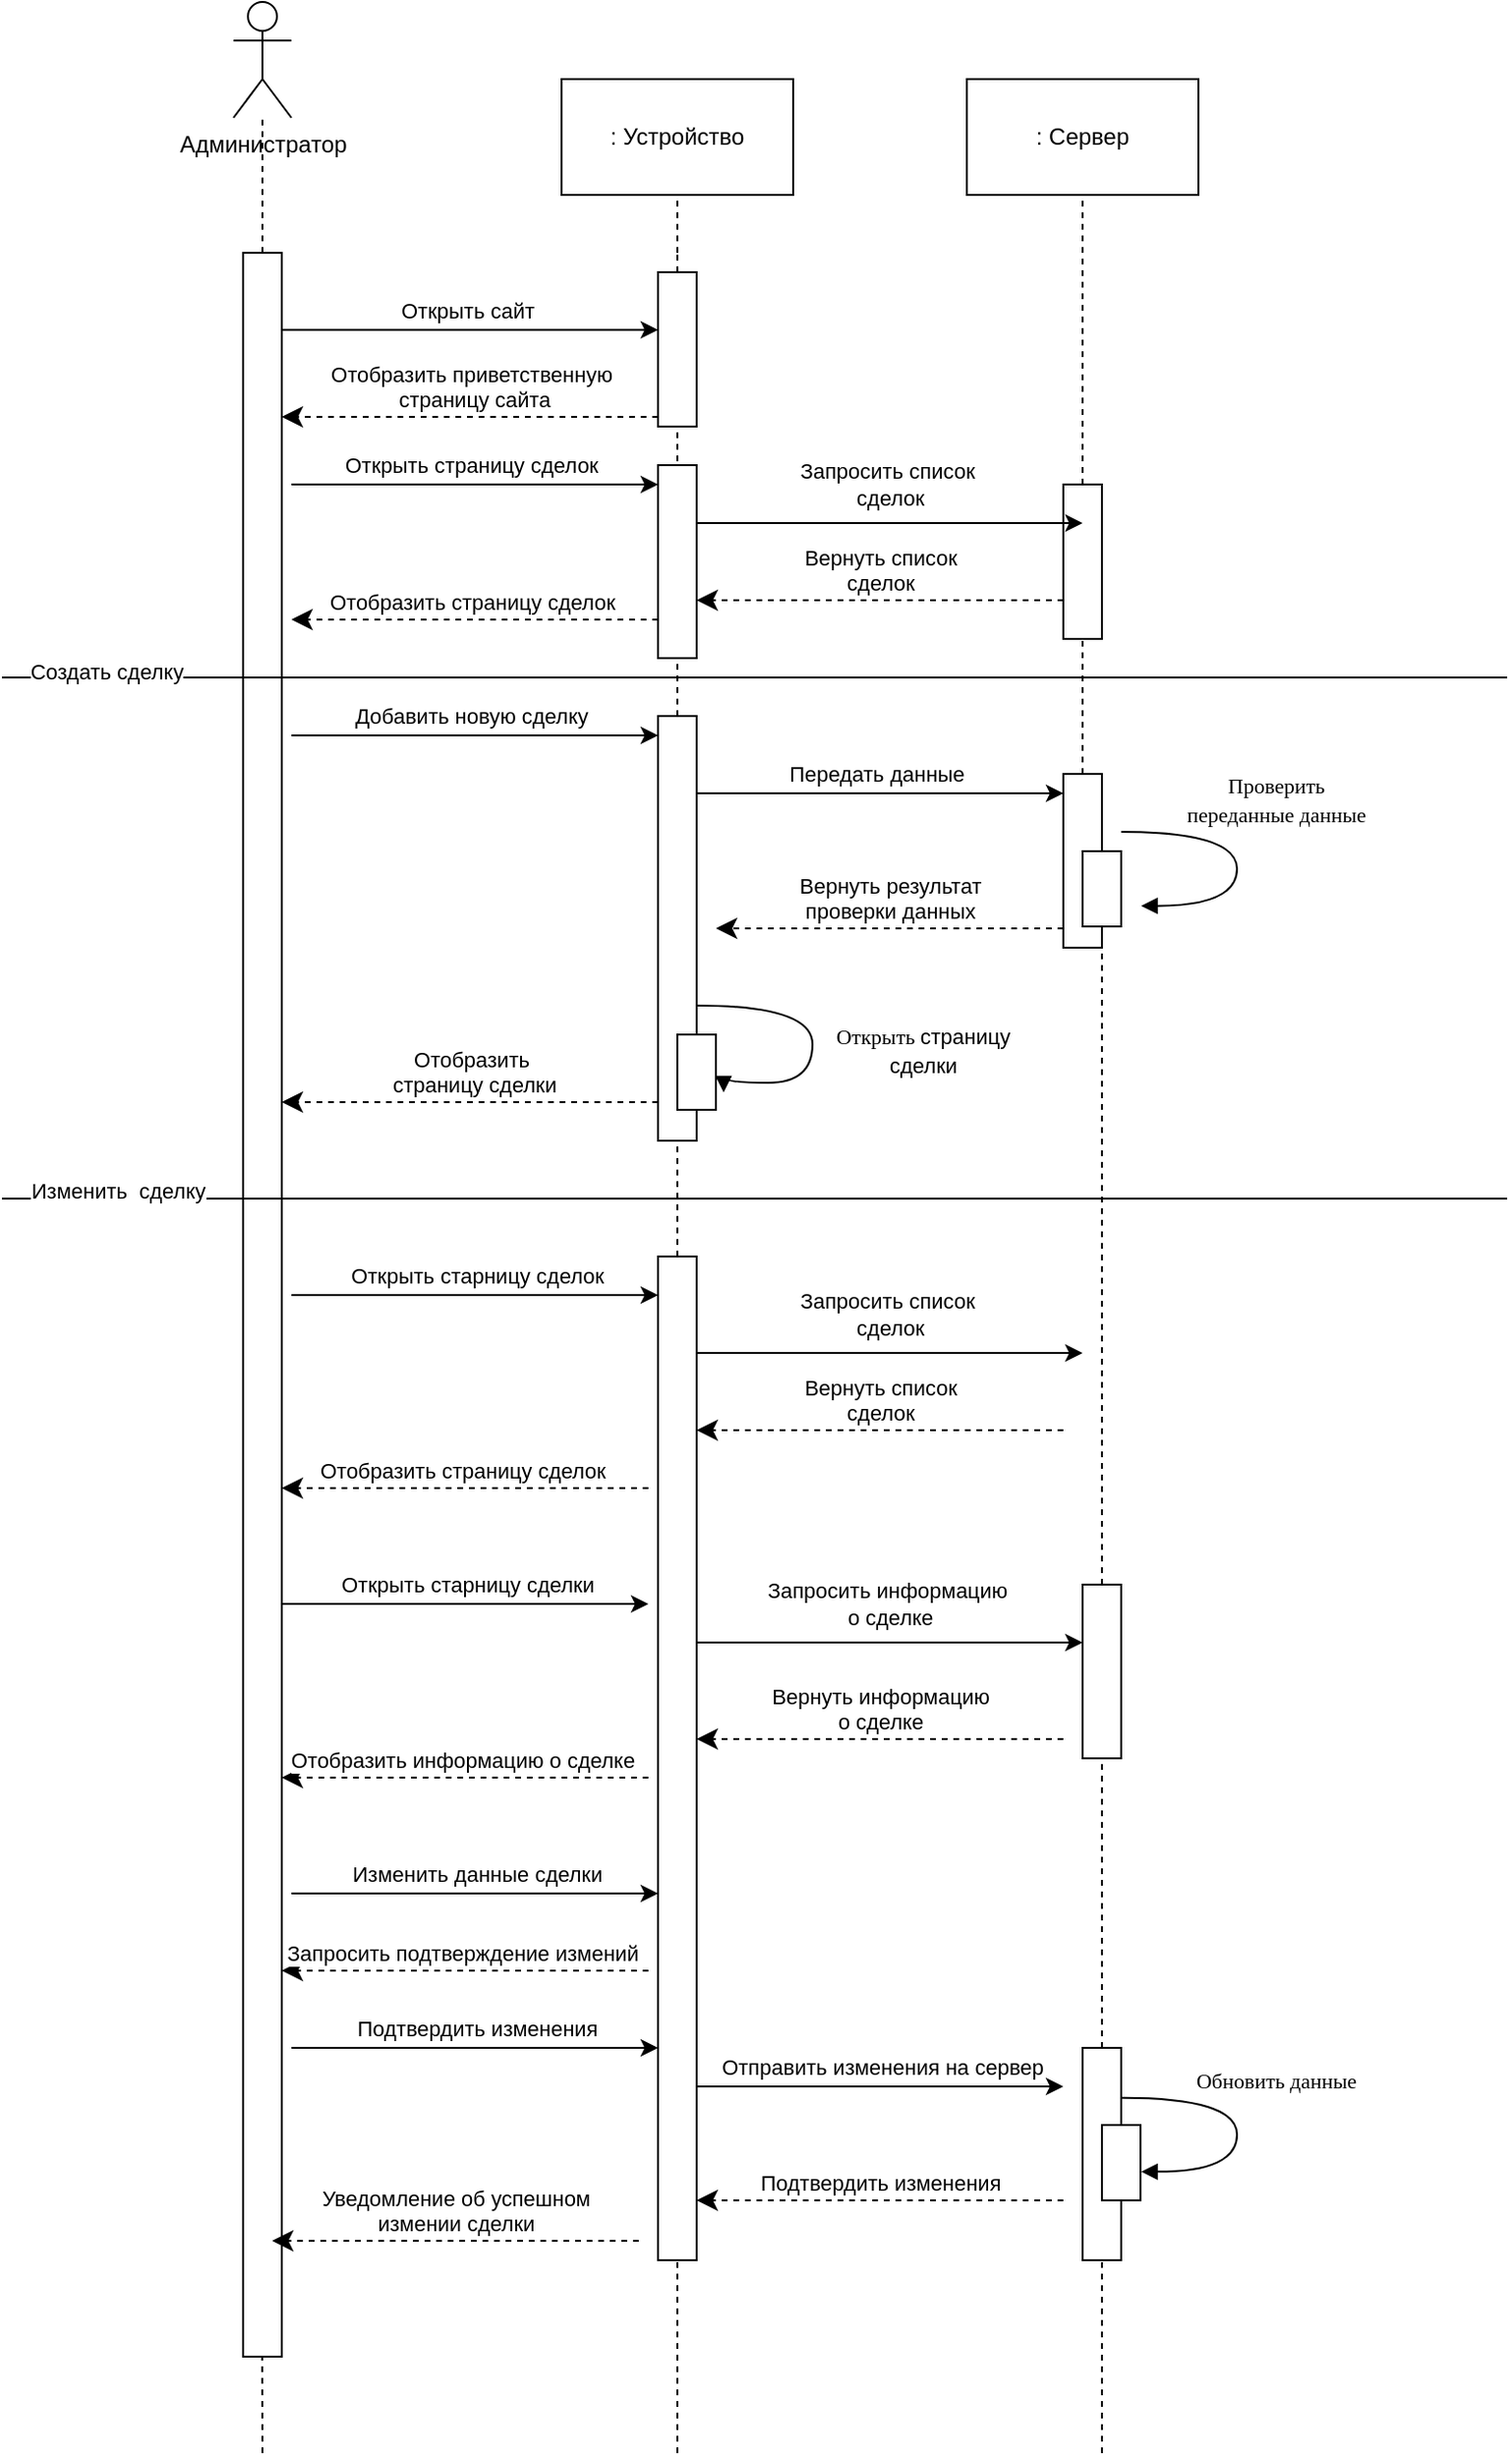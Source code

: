 <mxfile version="22.0.2" type="device">
  <diagram name="Страница — 1" id="QheiP6FYDaWY30L5TJRV">
    <mxGraphModel dx="1418" dy="828" grid="1" gridSize="10" guides="1" tooltips="1" connect="1" arrows="1" fold="1" page="1" pageScale="1" pageWidth="827" pageHeight="1169" background="#ffffff" math="0" shadow="0">
      <root>
        <mxCell id="0" />
        <mxCell id="1" parent="0" />
        <mxCell id="4-v8WGSnHiIDi6gtvXBV-103" value="" style="endArrow=none;dashed=1;html=1;rounded=0;" parent="1" edge="1">
          <mxGeometry width="50" height="50" relative="1" as="geometry">
            <mxPoint x="135" y="1300" as="sourcePoint" />
            <mxPoint x="134.5" y="1130" as="targetPoint" />
          </mxGeometry>
        </mxCell>
        <mxCell id="4-v8WGSnHiIDi6gtvXBV-1" value="" style="endArrow=none;dashed=1;html=1;rounded=0;" parent="1" source="4-v8WGSnHiIDi6gtvXBV-2" edge="1" target="4-v8WGSnHiIDi6gtvXBV-6">
          <mxGeometry width="50" height="50" relative="1" as="geometry">
            <mxPoint x="135" y="600" as="sourcePoint" />
            <mxPoint x="135" y="130" as="targetPoint" />
          </mxGeometry>
        </mxCell>
        <mxCell id="4-v8WGSnHiIDi6gtvXBV-2" value="" style="html=1;points=[[0,0,0,0,5],[0,1,0,0,-5],[1,0,0,0,5],[1,1,0,0,-5]];perimeter=orthogonalPerimeter;outlineConnect=0;targetShapes=umlLifeline;portConstraint=eastwest;newEdgeStyle={&quot;curved&quot;:0,&quot;rounded&quot;:0};" parent="1" vertex="1">
          <mxGeometry x="125" y="160" width="20" height="1090" as="geometry" />
        </mxCell>
        <mxCell id="4-v8WGSnHiIDi6gtvXBV-3" value="" style="endArrow=none;dashed=1;html=1;rounded=0;" parent="1" source="4-v8WGSnHiIDi6gtvXBV-33" edge="1">
          <mxGeometry width="50" height="50" relative="1" as="geometry">
            <mxPoint x="560" y="600" as="sourcePoint" />
            <mxPoint x="560" y="130" as="targetPoint" />
          </mxGeometry>
        </mxCell>
        <mxCell id="4-v8WGSnHiIDi6gtvXBV-4" value="" style="endArrow=none;dashed=1;html=1;rounded=0;" parent="1" source="4-v8WGSnHiIDi6gtvXBV-63" target="4-v8WGSnHiIDi6gtvXBV-5" edge="1">
          <mxGeometry width="50" height="50" relative="1" as="geometry">
            <mxPoint x="560" y="1210" as="sourcePoint" />
            <mxPoint x="560" y="130" as="targetPoint" />
          </mxGeometry>
        </mxCell>
        <mxCell id="4-v8WGSnHiIDi6gtvXBV-5" value="" style="html=1;points=[[0,0,0,0,5],[0,1,0,0,-5],[1,0,0,0,5],[1,1,0,0,-5]];perimeter=orthogonalPerimeter;outlineConnect=0;targetShapes=umlLifeline;portConstraint=eastwest;newEdgeStyle={&quot;curved&quot;:0,&quot;rounded&quot;:0};" parent="1" vertex="1">
          <mxGeometry x="550" y="430" width="20" height="90" as="geometry" />
        </mxCell>
        <mxCell id="4-v8WGSnHiIDi6gtvXBV-6" value="Администратор" style="shape=umlActor;verticalLabelPosition=bottom;verticalAlign=top;html=1;outlineConnect=0;" parent="1" vertex="1">
          <mxGeometry x="120" y="30" width="30" height="60" as="geometry" />
        </mxCell>
        <mxCell id="4-v8WGSnHiIDi6gtvXBV-7" value="" style="endArrow=none;dashed=1;html=1;rounded=0;" parent="1" edge="1">
          <mxGeometry width="50" height="50" relative="1" as="geometry">
            <mxPoint x="350" y="160.0" as="sourcePoint" />
            <mxPoint x="350" y="130" as="targetPoint" />
          </mxGeometry>
        </mxCell>
        <mxCell id="4-v8WGSnHiIDi6gtvXBV-8" value="" style="endArrow=none;dashed=1;html=1;rounded=0;" parent="1" source="4-v8WGSnHiIDi6gtvXBV-25" edge="1">
          <mxGeometry width="50" height="50" relative="1" as="geometry">
            <mxPoint x="350" y="640" as="sourcePoint" />
            <mxPoint x="350" y="160" as="targetPoint" />
          </mxGeometry>
        </mxCell>
        <mxCell id="4-v8WGSnHiIDi6gtvXBV-9" value=": Устройство" style="rounded=0;whiteSpace=wrap;html=1;" parent="1" vertex="1">
          <mxGeometry x="290" y="70" width="120" height="60" as="geometry" />
        </mxCell>
        <mxCell id="4-v8WGSnHiIDi6gtvXBV-10" value=": Сервер" style="rounded=0;whiteSpace=wrap;html=1;" parent="1" vertex="1">
          <mxGeometry x="500" y="70" width="120" height="60" as="geometry" />
        </mxCell>
        <mxCell id="4-v8WGSnHiIDi6gtvXBV-11" value="" style="endArrow=classic;html=1;rounded=0;entryX=0;entryY=0.095;entryDx=0;entryDy=0;entryPerimeter=0;" parent="1" source="4-v8WGSnHiIDi6gtvXBV-2" edge="1">
          <mxGeometry width="50" height="50" relative="1" as="geometry">
            <mxPoint x="250" y="330" as="sourcePoint" />
            <mxPoint x="340" y="199.9" as="targetPoint" />
          </mxGeometry>
        </mxCell>
        <mxCell id="4-v8WGSnHiIDi6gtvXBV-12" value="Открыть сайт" style="edgeLabel;html=1;align=center;verticalAlign=middle;resizable=0;points=[];" parent="4-v8WGSnHiIDi6gtvXBV-11" vertex="1" connectable="0">
          <mxGeometry x="-0.019" y="1" relative="1" as="geometry">
            <mxPoint y="-9" as="offset" />
          </mxGeometry>
        </mxCell>
        <mxCell id="4-v8WGSnHiIDi6gtvXBV-13" value="Отобразить приветственную&lt;br&gt;&amp;nbsp;страницу сайта" style="html=1;verticalAlign=bottom;endArrow=classic;dashed=1;endSize=8;curved=0;rounded=0;exitX=0;exitY=1;exitDx=0;exitDy=-5;exitPerimeter=0;endFill=1;" parent="1" source="4-v8WGSnHiIDi6gtvXBV-25" target="4-v8WGSnHiIDi6gtvXBV-2" edge="1">
          <mxGeometry relative="1" as="geometry">
            <mxPoint x="330" y="240" as="sourcePoint" />
            <mxPoint x="240" y="240" as="targetPoint" />
          </mxGeometry>
        </mxCell>
        <mxCell id="4-v8WGSnHiIDi6gtvXBV-14" value="" style="endArrow=classic;html=1;rounded=0;" parent="1" edge="1">
          <mxGeometry width="50" height="50" relative="1" as="geometry">
            <mxPoint x="150" y="280" as="sourcePoint" />
            <mxPoint x="340" y="280.0" as="targetPoint" />
          </mxGeometry>
        </mxCell>
        <mxCell id="4-v8WGSnHiIDi6gtvXBV-15" value="Открыть страницу сделок" style="edgeLabel;html=1;align=center;verticalAlign=middle;resizable=0;points=[];" parent="4-v8WGSnHiIDi6gtvXBV-14" vertex="1" connectable="0">
          <mxGeometry x="-0.173" y="-2" relative="1" as="geometry">
            <mxPoint x="14" y="-12" as="offset" />
          </mxGeometry>
        </mxCell>
        <mxCell id="4-v8WGSnHiIDi6gtvXBV-16" value="Отобразить&amp;nbsp;страницу сделок&amp;nbsp;" style="html=1;verticalAlign=bottom;endArrow=classic;dashed=1;endSize=8;curved=0;rounded=0;endFill=1;" parent="1" edge="1">
          <mxGeometry relative="1" as="geometry">
            <mxPoint x="340" y="350" as="sourcePoint" />
            <mxPoint x="150" y="350" as="targetPoint" />
          </mxGeometry>
        </mxCell>
        <mxCell id="4-v8WGSnHiIDi6gtvXBV-17" value="" style="endArrow=classic;html=1;rounded=0;" parent="1" edge="1">
          <mxGeometry width="50" height="50" relative="1" as="geometry">
            <mxPoint x="150" y="410" as="sourcePoint" />
            <mxPoint x="340" y="410" as="targetPoint" />
          </mxGeometry>
        </mxCell>
        <mxCell id="4-v8WGSnHiIDi6gtvXBV-18" value="Добавить новую сделку" style="edgeLabel;html=1;align=center;verticalAlign=middle;resizable=0;points=[];" parent="4-v8WGSnHiIDi6gtvXBV-17" vertex="1" connectable="0">
          <mxGeometry x="-0.173" y="-2" relative="1" as="geometry">
            <mxPoint x="14" y="-12" as="offset" />
          </mxGeometry>
        </mxCell>
        <mxCell id="4-v8WGSnHiIDi6gtvXBV-19" value="" style="endArrow=classic;html=1;rounded=0;" parent="1" target="4-v8WGSnHiIDi6gtvXBV-5" edge="1">
          <mxGeometry width="50" height="50" relative="1" as="geometry">
            <mxPoint x="360" y="440" as="sourcePoint" />
            <mxPoint x="550" y="440" as="targetPoint" />
          </mxGeometry>
        </mxCell>
        <mxCell id="4-v8WGSnHiIDi6gtvXBV-20" value="Передать данные" style="edgeLabel;html=1;align=center;verticalAlign=middle;resizable=0;points=[];" parent="4-v8WGSnHiIDi6gtvXBV-19" vertex="1" connectable="0">
          <mxGeometry x="-0.173" y="-2" relative="1" as="geometry">
            <mxPoint x="14" y="-12" as="offset" />
          </mxGeometry>
        </mxCell>
        <mxCell id="4-v8WGSnHiIDi6gtvXBV-21" value="" style="html=1;points=[];perimeter=orthogonalPerimeter;rounded=0;shadow=0;comic=0;labelBackgroundColor=none;strokeWidth=1;fontFamily=Verdana;fontSize=12;align=center;" parent="1" vertex="1">
          <mxGeometry x="560" y="470" width="20" height="39" as="geometry" />
        </mxCell>
        <mxCell id="4-v8WGSnHiIDi6gtvXBV-22" value="&lt;span style=&quot;font-size: 11px;&quot;&gt;Обновить данные&lt;/span&gt;" style="html=1;verticalAlign=bottom;endArrow=block;labelBackgroundColor=none;fontFamily=Verdana;fontSize=12;elbow=vertical;edgeStyle=orthogonalEdgeStyle;curved=1;entryX=1;entryY=0.286;entryPerimeter=0;" parent="1" edge="1">
          <mxGeometry x="-0.189" y="20" relative="1" as="geometry">
            <mxPoint x="580" y="1115.83" as="sourcePoint" />
            <mxPoint x="590.333" y="1154.163" as="targetPoint" />
            <Array as="points">
              <mxPoint x="640" y="1115.83" />
              <mxPoint x="640" y="1153.83" />
            </Array>
            <mxPoint as="offset" />
          </mxGeometry>
        </mxCell>
        <mxCell id="4-v8WGSnHiIDi6gtvXBV-23" value="Вернуть результат&lt;br&gt;проверки данных" style="html=1;verticalAlign=bottom;endArrow=classic;dashed=1;endSize=8;curved=0;rounded=0;endFill=1;" parent="1" source="4-v8WGSnHiIDi6gtvXBV-5" edge="1">
          <mxGeometry relative="1" as="geometry">
            <mxPoint x="490" y="510" as="sourcePoint" />
            <mxPoint x="370" y="510" as="targetPoint" />
          </mxGeometry>
        </mxCell>
        <mxCell id="4-v8WGSnHiIDi6gtvXBV-24" value="" style="endArrow=none;dashed=1;html=1;rounded=0;" parent="1" source="4-v8WGSnHiIDi6gtvXBV-27" target="4-v8WGSnHiIDi6gtvXBV-25" edge="1">
          <mxGeometry width="50" height="50" relative="1" as="geometry">
            <mxPoint x="350" y="640" as="sourcePoint" />
            <mxPoint x="350" y="160" as="targetPoint" />
          </mxGeometry>
        </mxCell>
        <mxCell id="4-v8WGSnHiIDi6gtvXBV-25" value="" style="html=1;points=[[0,0,0,0,5],[0,1,0,0,-5],[1,0,0,0,5],[1,1,0,0,-5]];perimeter=orthogonalPerimeter;outlineConnect=0;targetShapes=umlLifeline;portConstraint=eastwest;newEdgeStyle={&quot;curved&quot;:0,&quot;rounded&quot;:0};" parent="1" vertex="1">
          <mxGeometry x="340" y="170" width="20" height="80" as="geometry" />
        </mxCell>
        <mxCell id="4-v8WGSnHiIDi6gtvXBV-26" value="" style="endArrow=none;dashed=1;html=1;rounded=0;" parent="1" source="4-v8WGSnHiIDi6gtvXBV-40" target="4-v8WGSnHiIDi6gtvXBV-27" edge="1">
          <mxGeometry width="50" height="50" relative="1" as="geometry">
            <mxPoint x="350" y="1413.158" as="sourcePoint" />
            <mxPoint x="350" y="250" as="targetPoint" />
          </mxGeometry>
        </mxCell>
        <mxCell id="4-v8WGSnHiIDi6gtvXBV-27" value="" style="html=1;points=[[0,0,0,0,5],[0,1,0,0,-5],[1,0,0,0,5],[1,1,0,0,-5]];perimeter=orthogonalPerimeter;outlineConnect=0;targetShapes=umlLifeline;portConstraint=eastwest;newEdgeStyle={&quot;curved&quot;:0,&quot;rounded&quot;:0};" parent="1" vertex="1">
          <mxGeometry x="340" y="400" width="20" height="220" as="geometry" />
        </mxCell>
        <mxCell id="4-v8WGSnHiIDi6gtvXBV-28" value="" style="html=1;points=[];perimeter=orthogonalPerimeter;rounded=0;shadow=0;comic=0;labelBackgroundColor=none;strokeWidth=1;fontFamily=Verdana;fontSize=12;align=center;" parent="1" vertex="1">
          <mxGeometry x="350" y="565" width="20" height="39" as="geometry" />
        </mxCell>
        <mxCell id="4-v8WGSnHiIDi6gtvXBV-29" value="&lt;font style=&quot;font-size: 11px;&quot;&gt;Открыть&amp;nbsp;&lt;span style=&quot;font-family: Helvetica; background-color: rgb(255, 255, 255);&quot;&gt;страницу&lt;br&gt;сделки&lt;br&gt;&lt;/span&gt;&lt;/font&gt;" style="html=1;verticalAlign=bottom;endArrow=block;labelBackgroundColor=none;fontFamily=Verdana;fontSize=12;elbow=vertical;edgeStyle=orthogonalEdgeStyle;curved=1;entryX=1.2;entryY=0.769;entryPerimeter=0;entryDx=0;entryDy=0;" parent="1" source="4-v8WGSnHiIDi6gtvXBV-27" target="4-v8WGSnHiIDi6gtvXBV-28" edge="1">
          <mxGeometry x="0.371" y="60" relative="1" as="geometry">
            <mxPoint x="360" y="530.0" as="sourcePoint" />
            <mxPoint x="370.333" y="568.333" as="targetPoint" />
            <Array as="points">
              <mxPoint x="420" y="550" />
              <mxPoint x="420" y="590" />
              <mxPoint x="374" y="590" />
            </Array>
            <mxPoint x="60" y="-60" as="offset" />
          </mxGeometry>
        </mxCell>
        <mxCell id="4-v8WGSnHiIDi6gtvXBV-30" value="Отобразить&lt;br&gt;&amp;nbsp;страницу сделки" style="html=1;verticalAlign=bottom;endArrow=classic;dashed=1;endSize=8;curved=0;rounded=0;exitX=0;exitY=1;exitDx=0;exitDy=-5;exitPerimeter=0;endFill=1;" parent="1" edge="1">
          <mxGeometry relative="1" as="geometry">
            <mxPoint x="340" y="600" as="sourcePoint" />
            <mxPoint x="145" y="600" as="targetPoint" />
          </mxGeometry>
        </mxCell>
        <mxCell id="4-v8WGSnHiIDi6gtvXBV-31" value="Вернуть список&lt;br&gt;сделок" style="html=1;verticalAlign=bottom;endArrow=classic;dashed=1;endSize=8;curved=0;rounded=0;endFill=1;" parent="1" edge="1">
          <mxGeometry relative="1" as="geometry">
            <mxPoint x="550" y="340" as="sourcePoint" />
            <mxPoint x="360" y="340" as="targetPoint" />
          </mxGeometry>
        </mxCell>
        <mxCell id="4-v8WGSnHiIDi6gtvXBV-32" value="" style="endArrow=none;dashed=1;html=1;rounded=0;" parent="1" source="4-v8WGSnHiIDi6gtvXBV-5" target="4-v8WGSnHiIDi6gtvXBV-33" edge="1">
          <mxGeometry width="50" height="50" relative="1" as="geometry">
            <mxPoint x="560" y="430" as="sourcePoint" />
            <mxPoint x="560" y="130" as="targetPoint" />
          </mxGeometry>
        </mxCell>
        <mxCell id="4-v8WGSnHiIDi6gtvXBV-33" value="" style="html=1;points=[[0,0,0,0,5],[0,1,0,0,-5],[1,0,0,0,5],[1,1,0,0,-5]];perimeter=orthogonalPerimeter;outlineConnect=0;targetShapes=umlLifeline;portConstraint=eastwest;newEdgeStyle={&quot;curved&quot;:0,&quot;rounded&quot;:0};" parent="1" vertex="1">
          <mxGeometry x="550" y="280" width="20" height="80" as="geometry" />
        </mxCell>
        <mxCell id="4-v8WGSnHiIDi6gtvXBV-34" value="" style="endArrow=classic;html=1;rounded=0;" parent="1" edge="1">
          <mxGeometry width="50" height="50" relative="1" as="geometry">
            <mxPoint x="360" y="300" as="sourcePoint" />
            <mxPoint x="560" y="300" as="targetPoint" />
          </mxGeometry>
        </mxCell>
        <mxCell id="4-v8WGSnHiIDi6gtvXBV-35" value="Запросить список&amp;nbsp;&lt;br&gt;сделок" style="edgeLabel;html=1;align=center;verticalAlign=middle;resizable=0;points=[];" parent="4-v8WGSnHiIDi6gtvXBV-34" vertex="1" connectable="0">
          <mxGeometry x="0.17" y="3" relative="1" as="geometry">
            <mxPoint x="-17" y="-17" as="offset" />
          </mxGeometry>
        </mxCell>
        <mxCell id="4-v8WGSnHiIDi6gtvXBV-36" value="" style="endArrow=none;html=1;rounded=0;" parent="1" edge="1">
          <mxGeometry width="50" height="50" relative="1" as="geometry">
            <mxPoint y="380" as="sourcePoint" />
            <mxPoint x="780" y="380" as="targetPoint" />
          </mxGeometry>
        </mxCell>
        <mxCell id="4-v8WGSnHiIDi6gtvXBV-37" value="Создать сделку" style="edgeLabel;html=1;align=center;verticalAlign=middle;resizable=0;points=[];" parent="4-v8WGSnHiIDi6gtvXBV-36" vertex="1" connectable="0">
          <mxGeometry x="-0.861" y="3" relative="1" as="geometry">
            <mxPoint as="offset" />
          </mxGeometry>
        </mxCell>
        <mxCell id="4-v8WGSnHiIDi6gtvXBV-38" value="" style="html=1;points=[[0,0,0,0,5],[0,1,0,0,-5],[1,0,0,0,5],[1,1,0,0,-5]];perimeter=orthogonalPerimeter;outlineConnect=0;targetShapes=umlLifeline;portConstraint=eastwest;newEdgeStyle={&quot;curved&quot;:0,&quot;rounded&quot;:0};" parent="1" vertex="1">
          <mxGeometry x="340" y="270" width="20" height="100" as="geometry" />
        </mxCell>
        <mxCell id="4-v8WGSnHiIDi6gtvXBV-39" value="" style="endArrow=none;dashed=1;html=1;rounded=0;" parent="1" target="4-v8WGSnHiIDi6gtvXBV-40" edge="1">
          <mxGeometry width="50" height="50" relative="1" as="geometry">
            <mxPoint x="350" y="1300" as="sourcePoint" />
            <mxPoint x="350" y="620" as="targetPoint" />
          </mxGeometry>
        </mxCell>
        <mxCell id="4-v8WGSnHiIDi6gtvXBV-40" value="" style="html=1;points=[[0,0,0,0,5],[0,1,0,0,-5],[1,0,0,0,5],[1,1,0,0,-5]];perimeter=orthogonalPerimeter;outlineConnect=0;targetShapes=umlLifeline;portConstraint=eastwest;newEdgeStyle={&quot;curved&quot;:0,&quot;rounded&quot;:0};" parent="1" vertex="1">
          <mxGeometry x="340" y="680" width="20" height="520" as="geometry" />
        </mxCell>
        <mxCell id="4-v8WGSnHiIDi6gtvXBV-41" value="" style="endArrow=none;html=1;rounded=0;" parent="1" edge="1">
          <mxGeometry width="50" height="50" relative="1" as="geometry">
            <mxPoint y="650" as="sourcePoint" />
            <mxPoint x="780" y="650" as="targetPoint" />
          </mxGeometry>
        </mxCell>
        <mxCell id="4-v8WGSnHiIDi6gtvXBV-42" value="Изменить&amp;nbsp; сделку" style="edgeLabel;html=1;align=center;verticalAlign=middle;resizable=0;points=[];" parent="4-v8WGSnHiIDi6gtvXBV-41" vertex="1" connectable="0">
          <mxGeometry x="-0.846" y="4" relative="1" as="geometry">
            <mxPoint as="offset" />
          </mxGeometry>
        </mxCell>
        <mxCell id="4-v8WGSnHiIDi6gtvXBV-43" value="" style="endArrow=classic;html=1;rounded=0;" parent="1" target="4-v8WGSnHiIDi6gtvXBV-40" edge="1">
          <mxGeometry width="50" height="50" relative="1" as="geometry">
            <mxPoint x="150" y="700" as="sourcePoint" />
            <mxPoint x="300" y="500" as="targetPoint" />
          </mxGeometry>
        </mxCell>
        <mxCell id="4-v8WGSnHiIDi6gtvXBV-44" value="Открыть старницу сделок" style="edgeLabel;html=1;align=center;verticalAlign=middle;resizable=0;points=[];" parent="4-v8WGSnHiIDi6gtvXBV-43" vertex="1" connectable="0">
          <mxGeometry x="0.007" y="-1" relative="1" as="geometry">
            <mxPoint y="-11" as="offset" />
          </mxGeometry>
        </mxCell>
        <mxCell id="4-v8WGSnHiIDi6gtvXBV-45" value="" style="endArrow=classic;html=1;rounded=0;" parent="1" edge="1">
          <mxGeometry width="50" height="50" relative="1" as="geometry">
            <mxPoint x="360" y="730" as="sourcePoint" />
            <mxPoint x="560" y="730" as="targetPoint" />
          </mxGeometry>
        </mxCell>
        <mxCell id="4-v8WGSnHiIDi6gtvXBV-46" value="Запросить список&amp;nbsp;&lt;br&gt;сделок" style="edgeLabel;html=1;align=center;verticalAlign=middle;resizable=0;points=[];" parent="4-v8WGSnHiIDi6gtvXBV-45" vertex="1" connectable="0">
          <mxGeometry x="0.17" y="3" relative="1" as="geometry">
            <mxPoint x="-17" y="-17" as="offset" />
          </mxGeometry>
        </mxCell>
        <mxCell id="4-v8WGSnHiIDi6gtvXBV-47" value="Вернуть список&lt;br&gt;сделок" style="html=1;verticalAlign=bottom;endArrow=classic;dashed=1;endSize=8;curved=0;rounded=0;endFill=1;" parent="1" edge="1">
          <mxGeometry relative="1" as="geometry">
            <mxPoint x="550" y="770" as="sourcePoint" />
            <mxPoint x="360" y="770" as="targetPoint" />
          </mxGeometry>
        </mxCell>
        <mxCell id="4-v8WGSnHiIDi6gtvXBV-48" value="Отобразить&amp;nbsp;страницу сделок&amp;nbsp;" style="html=1;verticalAlign=bottom;endArrow=classic;dashed=1;endSize=8;curved=0;rounded=0;endFill=1;" parent="1" edge="1">
          <mxGeometry relative="1" as="geometry">
            <mxPoint x="335" y="800" as="sourcePoint" />
            <mxPoint x="145" y="800" as="targetPoint" />
          </mxGeometry>
        </mxCell>
        <mxCell id="4-v8WGSnHiIDi6gtvXBV-49" value="" style="endArrow=classic;html=1;rounded=0;" parent="1" edge="1">
          <mxGeometry width="50" height="50" relative="1" as="geometry">
            <mxPoint x="145" y="860" as="sourcePoint" />
            <mxPoint x="335" y="860" as="targetPoint" />
          </mxGeometry>
        </mxCell>
        <mxCell id="4-v8WGSnHiIDi6gtvXBV-50" value="Открыть старницу сделки" style="edgeLabel;html=1;align=center;verticalAlign=middle;resizable=0;points=[];" parent="4-v8WGSnHiIDi6gtvXBV-49" vertex="1" connectable="0">
          <mxGeometry x="0.007" y="-1" relative="1" as="geometry">
            <mxPoint y="-11" as="offset" />
          </mxGeometry>
        </mxCell>
        <mxCell id="4-v8WGSnHiIDi6gtvXBV-51" value="" style="endArrow=classic;html=1;rounded=0;" parent="1" edge="1">
          <mxGeometry width="50" height="50" relative="1" as="geometry">
            <mxPoint x="360" y="880" as="sourcePoint" />
            <mxPoint x="560" y="880" as="targetPoint" />
          </mxGeometry>
        </mxCell>
        <mxCell id="4-v8WGSnHiIDi6gtvXBV-52" value="Запросить информацию&amp;nbsp;&lt;br&gt;о сделке" style="edgeLabel;html=1;align=center;verticalAlign=middle;resizable=0;points=[];" parent="4-v8WGSnHiIDi6gtvXBV-51" vertex="1" connectable="0">
          <mxGeometry x="0.17" y="3" relative="1" as="geometry">
            <mxPoint x="-17" y="-17" as="offset" />
          </mxGeometry>
        </mxCell>
        <mxCell id="4-v8WGSnHiIDi6gtvXBV-53" value="Вернуть информацию&lt;br&gt;о сделке" style="html=1;verticalAlign=bottom;endArrow=classic;dashed=1;endSize=8;curved=0;rounded=0;endFill=1;" parent="1" edge="1">
          <mxGeometry relative="1" as="geometry">
            <mxPoint x="550" y="930" as="sourcePoint" />
            <mxPoint x="360" y="930" as="targetPoint" />
            <mxPoint as="offset" />
          </mxGeometry>
        </mxCell>
        <mxCell id="4-v8WGSnHiIDi6gtvXBV-54" value="Отобразить информацию о сделке&amp;nbsp;" style="html=1;verticalAlign=bottom;endArrow=classic;dashed=1;endSize=8;curved=0;rounded=0;endFill=1;" parent="1" edge="1">
          <mxGeometry relative="1" as="geometry">
            <mxPoint x="335" y="950" as="sourcePoint" />
            <mxPoint x="145" y="950" as="targetPoint" />
          </mxGeometry>
        </mxCell>
        <mxCell id="4-v8WGSnHiIDi6gtvXBV-55" value="" style="endArrow=classic;html=1;rounded=0;" parent="1" edge="1">
          <mxGeometry width="50" height="50" relative="1" as="geometry">
            <mxPoint x="150" y="1010" as="sourcePoint" />
            <mxPoint x="340" y="1010" as="targetPoint" />
          </mxGeometry>
        </mxCell>
        <mxCell id="4-v8WGSnHiIDi6gtvXBV-56" value="Изменить данные сделки" style="edgeLabel;html=1;align=center;verticalAlign=middle;resizable=0;points=[];" parent="4-v8WGSnHiIDi6gtvXBV-55" vertex="1" connectable="0">
          <mxGeometry x="0.007" y="-1" relative="1" as="geometry">
            <mxPoint y="-11" as="offset" />
          </mxGeometry>
        </mxCell>
        <mxCell id="4-v8WGSnHiIDi6gtvXBV-57" value="Запросить подтверждение измений&amp;nbsp;" style="html=1;verticalAlign=bottom;endArrow=classic;dashed=1;endSize=8;curved=0;rounded=0;endFill=1;" parent="1" edge="1">
          <mxGeometry relative="1" as="geometry">
            <mxPoint x="335" y="1050" as="sourcePoint" />
            <mxPoint x="145" y="1050" as="targetPoint" />
          </mxGeometry>
        </mxCell>
        <mxCell id="4-v8WGSnHiIDi6gtvXBV-58" value="" style="endArrow=classic;html=1;rounded=0;" parent="1" edge="1">
          <mxGeometry width="50" height="50" relative="1" as="geometry">
            <mxPoint x="150" y="1090" as="sourcePoint" />
            <mxPoint x="340" y="1090" as="targetPoint" />
          </mxGeometry>
        </mxCell>
        <mxCell id="4-v8WGSnHiIDi6gtvXBV-59" value="Подтвердить изменения" style="edgeLabel;html=1;align=center;verticalAlign=middle;resizable=0;points=[];" parent="4-v8WGSnHiIDi6gtvXBV-58" vertex="1" connectable="0">
          <mxGeometry x="0.007" y="-1" relative="1" as="geometry">
            <mxPoint y="-11" as="offset" />
          </mxGeometry>
        </mxCell>
        <mxCell id="4-v8WGSnHiIDi6gtvXBV-60" value="" style="endArrow=classic;html=1;rounded=0;" parent="1" edge="1">
          <mxGeometry width="50" height="50" relative="1" as="geometry">
            <mxPoint x="360" y="1110" as="sourcePoint" />
            <mxPoint x="550" y="1110" as="targetPoint" />
          </mxGeometry>
        </mxCell>
        <mxCell id="4-v8WGSnHiIDi6gtvXBV-61" value="Отправить изменения на сервер" style="edgeLabel;html=1;align=center;verticalAlign=middle;resizable=0;points=[];" parent="4-v8WGSnHiIDi6gtvXBV-60" vertex="1" connectable="0">
          <mxGeometry x="0.007" y="-1" relative="1" as="geometry">
            <mxPoint y="-11" as="offset" />
          </mxGeometry>
        </mxCell>
        <mxCell id="4-v8WGSnHiIDi6gtvXBV-62" value="" style="endArrow=none;dashed=1;html=1;rounded=0;" parent="1" target="4-v8WGSnHiIDi6gtvXBV-63" edge="1">
          <mxGeometry width="50" height="50" relative="1" as="geometry">
            <mxPoint x="570" y="1300" as="sourcePoint" />
            <mxPoint x="570" y="520" as="targetPoint" />
          </mxGeometry>
        </mxCell>
        <mxCell id="4-v8WGSnHiIDi6gtvXBV-63" value="" style="html=1;points=[[0,0,0,0,5],[0,1,0,0,-5],[1,0,0,0,5],[1,1,0,0,-5]];perimeter=orthogonalPerimeter;outlineConnect=0;targetShapes=umlLifeline;portConstraint=eastwest;newEdgeStyle={&quot;curved&quot;:0,&quot;rounded&quot;:0};" parent="1" vertex="1">
          <mxGeometry x="560" y="850" width="20" height="90" as="geometry" />
        </mxCell>
        <mxCell id="4-v8WGSnHiIDi6gtvXBV-64" value="" style="endArrow=none;dashed=1;html=1;rounded=0;" parent="1" target="4-v8WGSnHiIDi6gtvXBV-65" edge="1">
          <mxGeometry width="50" height="50" relative="1" as="geometry">
            <mxPoint x="570" y="1140" as="sourcePoint" />
            <mxPoint x="570" y="940" as="targetPoint" />
          </mxGeometry>
        </mxCell>
        <mxCell id="4-v8WGSnHiIDi6gtvXBV-65" value="" style="html=1;points=[[0,0,0,0,5],[0,1,0,0,-5],[1,0,0,0,5],[1,1,0,0,-5]];perimeter=orthogonalPerimeter;outlineConnect=0;targetShapes=umlLifeline;portConstraint=eastwest;newEdgeStyle={&quot;curved&quot;:0,&quot;rounded&quot;:0};" parent="1" vertex="1">
          <mxGeometry x="560" y="1090" width="20" height="110" as="geometry" />
        </mxCell>
        <mxCell id="4-v8WGSnHiIDi6gtvXBV-66" value="" style="html=1;points=[];perimeter=orthogonalPerimeter;rounded=0;shadow=0;comic=0;labelBackgroundColor=none;strokeWidth=1;fontFamily=Verdana;fontSize=12;align=center;" parent="1" vertex="1">
          <mxGeometry x="570" y="1130" width="20" height="39" as="geometry" />
        </mxCell>
        <mxCell id="4-v8WGSnHiIDi6gtvXBV-67" value="&lt;font style=&quot;font-size: 11px;&quot;&gt;Проверить&lt;br&gt;переданные данные&lt;/font&gt;" style="html=1;verticalAlign=bottom;endArrow=block;labelBackgroundColor=none;fontFamily=Verdana;fontSize=12;elbow=vertical;edgeStyle=orthogonalEdgeStyle;curved=1;entryX=1;entryY=0.286;entryPerimeter=0;" parent="1" edge="1">
          <mxGeometry x="-0.189" y="20" relative="1" as="geometry">
            <mxPoint x="580" y="460.0" as="sourcePoint" />
            <mxPoint x="590.333" y="498.333" as="targetPoint" />
            <Array as="points">
              <mxPoint x="640" y="460" />
              <mxPoint x="640" y="498" />
            </Array>
            <mxPoint as="offset" />
          </mxGeometry>
        </mxCell>
        <mxCell id="4-v8WGSnHiIDi6gtvXBV-68" value="Подтвердить изменения" style="html=1;verticalAlign=bottom;endArrow=classic;dashed=1;endSize=8;curved=0;rounded=0;endFill=1;" parent="1" edge="1">
          <mxGeometry relative="1" as="geometry">
            <mxPoint x="550" y="1169" as="sourcePoint" />
            <mxPoint x="360" y="1169" as="targetPoint" />
            <mxPoint as="offset" />
          </mxGeometry>
        </mxCell>
        <mxCell id="4-v8WGSnHiIDi6gtvXBV-69" value="Уведомление об успешном &lt;br&gt;измении сделки" style="html=1;verticalAlign=bottom;endArrow=classic;dashed=1;endSize=8;curved=0;rounded=0;endFill=1;" parent="1" edge="1">
          <mxGeometry relative="1" as="geometry">
            <mxPoint x="330" y="1190" as="sourcePoint" />
            <mxPoint x="140" y="1190" as="targetPoint" />
            <mxPoint as="offset" />
          </mxGeometry>
        </mxCell>
      </root>
    </mxGraphModel>
  </diagram>
</mxfile>

